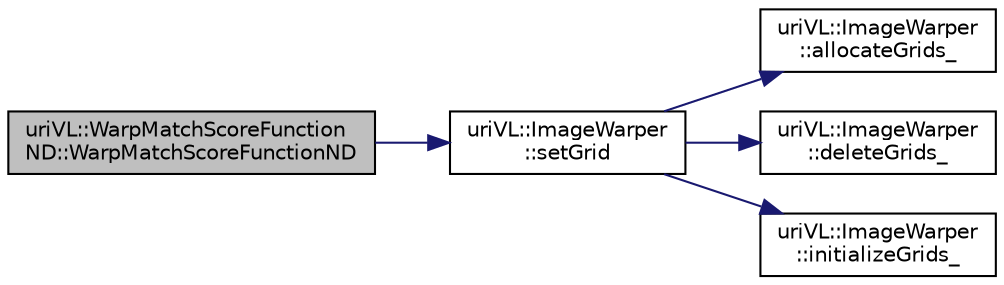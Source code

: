 digraph "uriVL::WarpMatchScoreFunctionND::WarpMatchScoreFunctionND"
{
  edge [fontname="Helvetica",fontsize="10",labelfontname="Helvetica",labelfontsize="10"];
  node [fontname="Helvetica",fontsize="10",shape=record];
  rankdir="LR";
  Node1 [label="uriVL::WarpMatchScoreFunction\lND::WarpMatchScoreFunctionND",height=0.2,width=0.4,color="black", fillcolor="grey75", style="filled", fontcolor="black"];
  Node1 -> Node2 [color="midnightblue",fontsize="10",style="solid",fontname="Helvetica"];
  Node2 [label="uriVL::ImageWarper\l::setGrid",height=0.2,width=0.4,color="black", fillcolor="white", style="filled",URL="$classuriVL_1_1ImageWarper.html#ae50d3b9fc7cf63de33b4a45bda13b739",tooltip="Sets the dimensions of the warping grid (should be at least 3x3) "];
  Node2 -> Node3 [color="midnightblue",fontsize="10",style="solid",fontname="Helvetica"];
  Node3 [label="uriVL::ImageWarper\l::allocateGrids_",height=0.2,width=0.4,color="black", fillcolor="white", style="filled",URL="$classuriVL_1_1ImageWarper.html#a8c28aded2bc2870b15e7749e95d8036f",tooltip="Allocates new grids of points at the (pre-approved) dimensions. "];
  Node2 -> Node4 [color="midnightblue",fontsize="10",style="solid",fontname="Helvetica"];
  Node4 [label="uriVL::ImageWarper\l::deleteGrids_",height=0.2,width=0.4,color="black", fillcolor="white", style="filled",URL="$classuriVL_1_1ImageWarper.html#ac666c8e900880e22df133a59678437b9",tooltip="Deletes the pre-allocates grids of points (grid resize or destruction) "];
  Node2 -> Node5 [color="midnightblue",fontsize="10",style="solid",fontname="Helvetica"];
  Node5 [label="uriVL::ImageWarper\l::initializeGrids_",height=0.2,width=0.4,color="black", fillcolor="white", style="filled",URL="$classuriVL_1_1ImageWarper.html#a551398c091602c441581fa4ba8b301ba",tooltip="Initializes the grids once its dimensions and that of the image are known. "];
}
